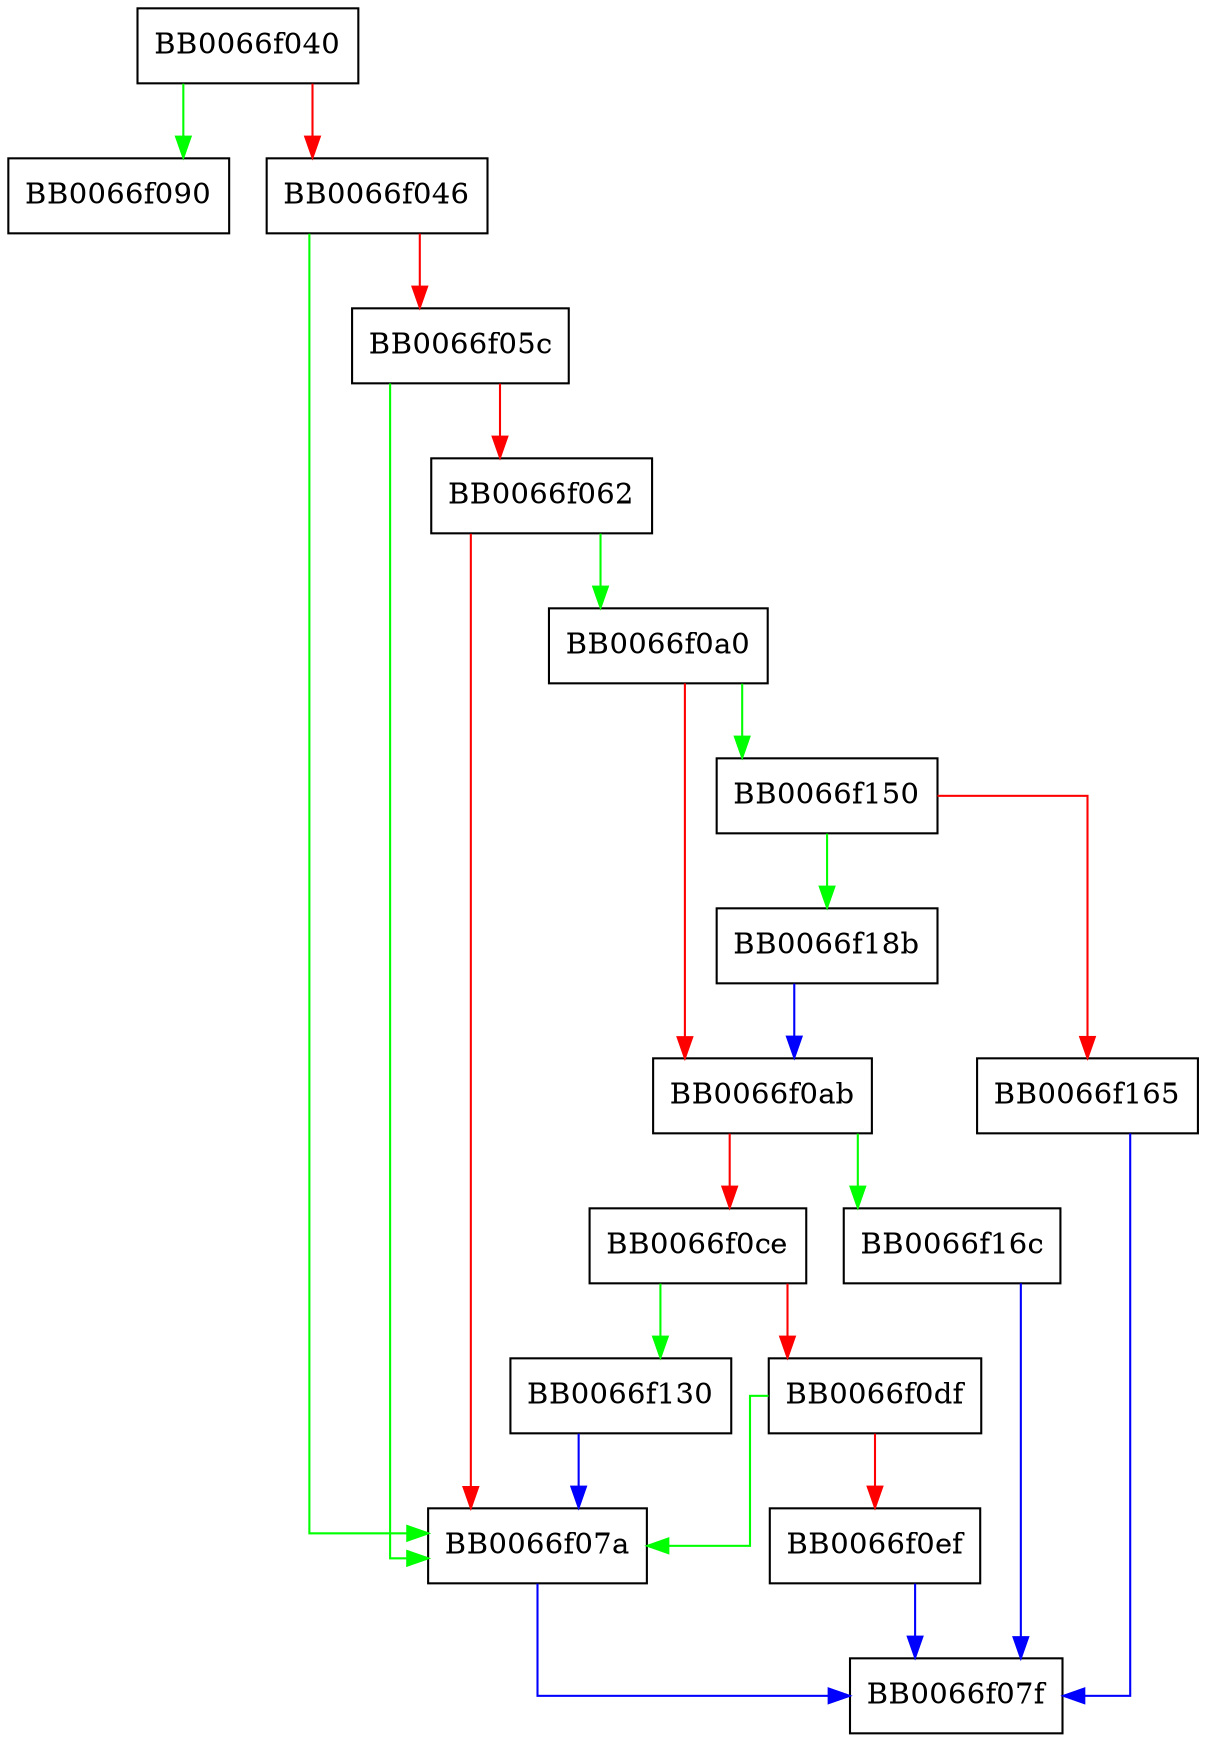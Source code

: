 digraph append_ia5 {
  node [shape="box"];
  graph [splines=ortho];
  BB0066f040 -> BB0066f090 [color="green"];
  BB0066f040 -> BB0066f046 [color="red"];
  BB0066f046 -> BB0066f07a [color="green"];
  BB0066f046 -> BB0066f05c [color="red"];
  BB0066f05c -> BB0066f07a [color="green"];
  BB0066f05c -> BB0066f062 [color="red"];
  BB0066f062 -> BB0066f0a0 [color="green"];
  BB0066f062 -> BB0066f07a [color="red"];
  BB0066f07a -> BB0066f07f [color="blue"];
  BB0066f0a0 -> BB0066f150 [color="green"];
  BB0066f0a0 -> BB0066f0ab [color="red"];
  BB0066f0ab -> BB0066f16c [color="green"];
  BB0066f0ab -> BB0066f0ce [color="red"];
  BB0066f0ce -> BB0066f130 [color="green"];
  BB0066f0ce -> BB0066f0df [color="red"];
  BB0066f0df -> BB0066f07a [color="green"];
  BB0066f0df -> BB0066f0ef [color="red"];
  BB0066f0ef -> BB0066f07f [color="blue"];
  BB0066f130 -> BB0066f07a [color="blue"];
  BB0066f150 -> BB0066f18b [color="green"];
  BB0066f150 -> BB0066f165 [color="red"];
  BB0066f165 -> BB0066f07f [color="blue"];
  BB0066f16c -> BB0066f07f [color="blue"];
  BB0066f18b -> BB0066f0ab [color="blue"];
}